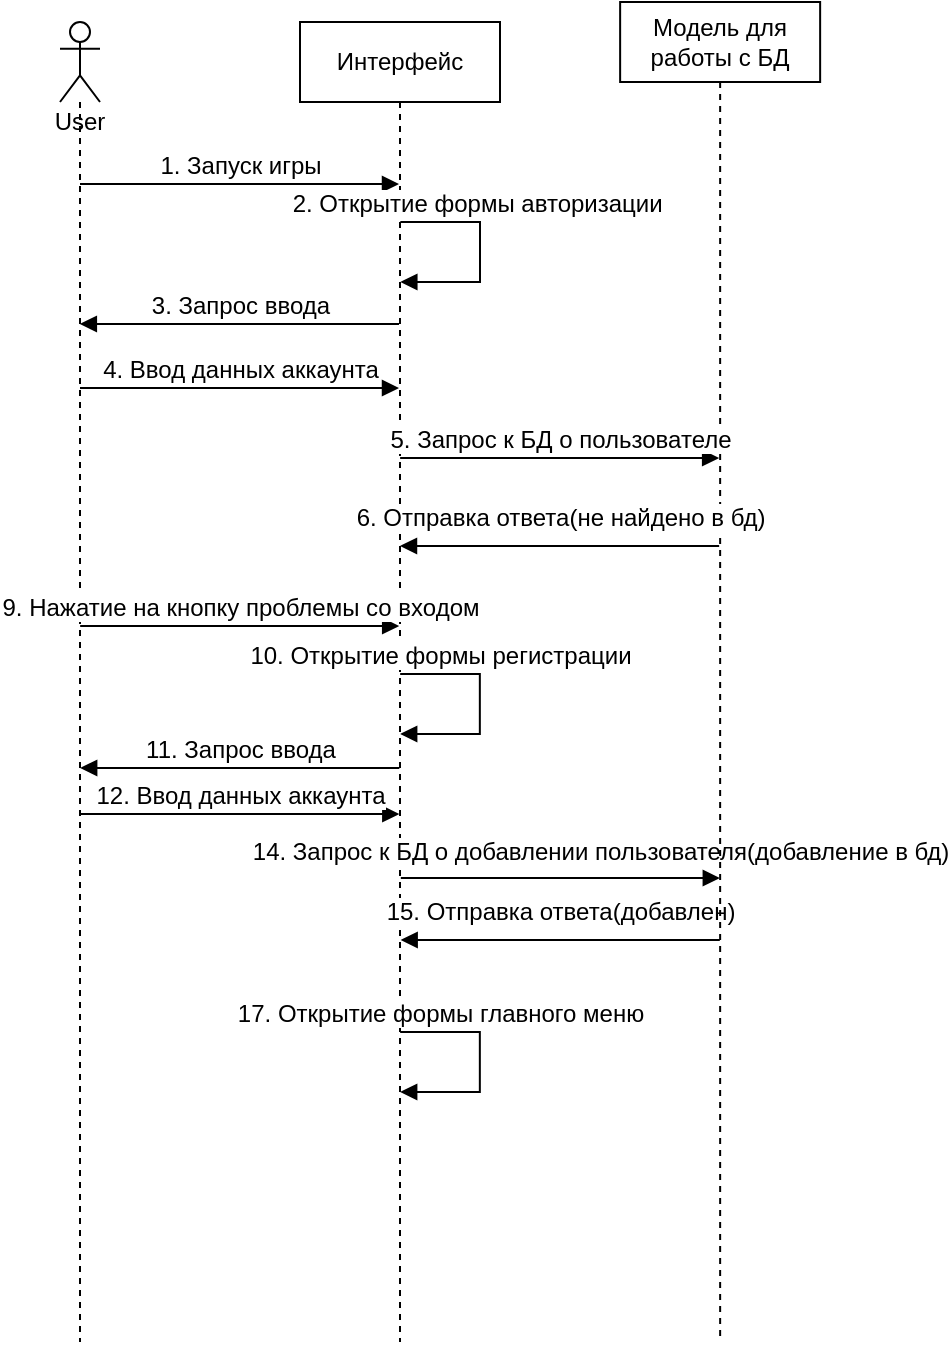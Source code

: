 <mxfile version="12.6.5" type="device"><diagram id="BXTOaoRvcLqBYW7BYsc-" name="Page-1"><mxGraphModel dx="3095" dy="880" grid="0" gridSize="10" guides="1" tooltips="1" connect="1" arrows="1" fold="1" page="0" pageScale="1" pageWidth="827" pageHeight="1169" math="0" shadow="0"><root><mxCell id="0"/><mxCell id="1" parent="0"/><mxCell id="xa64twlrUfvjGYoAZp2Y-17" value="&lt;font style=&quot;font-size: 12px&quot;&gt;User&lt;/font&gt;" style="shape=umlLifeline;participant=umlActor;perimeter=lifelinePerimeter;whiteSpace=wrap;html=1;container=1;collapsible=0;recursiveResize=0;verticalAlign=top;spacingTop=36;outlineConnect=0;size=40;rounded=0;" vertex="1" parent="1"><mxGeometry x="-2026" y="-181" width="20" height="660" as="geometry"/></mxCell><mxCell id="xa64twlrUfvjGYoAZp2Y-18" value="1. Запуск игры" style="html=1;verticalAlign=bottom;endArrow=block;rounded=0;fontSize=12;" edge="1" parent="xa64twlrUfvjGYoAZp2Y-17"><mxGeometry width="80" relative="1" as="geometry"><mxPoint x="10" y="81" as="sourcePoint"/><mxPoint x="169.5" y="81" as="targetPoint"/></mxGeometry></mxCell><mxCell id="xa64twlrUfvjGYoAZp2Y-19" value="Интерфейс" style="shape=umlLifeline;perimeter=lifelinePerimeter;whiteSpace=wrap;html=1;container=1;collapsible=0;recursiveResize=0;outlineConnect=0;rounded=0;gradientColor=none;" vertex="1" parent="1"><mxGeometry x="-1906" y="-181" width="100" height="660" as="geometry"/></mxCell><mxCell id="xa64twlrUfvjGYoAZp2Y-20" value="10. Открытие формы регистрации" style="html=1;verticalAlign=bottom;endArrow=block;rounded=0;fontSize=12;" edge="1" parent="xa64twlrUfvjGYoAZp2Y-19"><mxGeometry x="-0.635" width="80" relative="1" as="geometry"><mxPoint x="50.087" y="326" as="sourcePoint"/><mxPoint x="50.087" y="356" as="targetPoint"/><Array as="points"><mxPoint x="89.92" y="326"/><mxPoint x="89.92" y="356"/></Array><mxPoint as="offset"/></mxGeometry></mxCell><mxCell id="xa64twlrUfvjGYoAZp2Y-21" value="17. Открытие формы главного меню" style="html=1;verticalAlign=bottom;endArrow=block;rounded=0;fontSize=12;" edge="1" parent="xa64twlrUfvjGYoAZp2Y-19"><mxGeometry x="-0.635" width="80" relative="1" as="geometry"><mxPoint x="50.087" y="505" as="sourcePoint"/><mxPoint x="50.087" y="535" as="targetPoint"/><Array as="points"><mxPoint x="89.92" y="505"/><mxPoint x="89.92" y="535"/></Array><mxPoint as="offset"/></mxGeometry></mxCell><mxCell id="xa64twlrUfvjGYoAZp2Y-22" value="9. Нажатие на кнопку проблемы со входом" style="html=1;verticalAlign=bottom;endArrow=block;rounded=0;fontSize=12;" edge="1" parent="xa64twlrUfvjGYoAZp2Y-19"><mxGeometry x="0.003" width="80" relative="1" as="geometry"><mxPoint x="-109.91" y="302.0" as="sourcePoint"/><mxPoint x="49.59" y="302.0" as="targetPoint"/><mxPoint as="offset"/></mxGeometry></mxCell><mxCell id="xa64twlrUfvjGYoAZp2Y-23" value="11. Запрос ввода" style="html=1;verticalAlign=bottom;endArrow=block;rounded=0;fontSize=12;" edge="1" parent="xa64twlrUfvjGYoAZp2Y-19"><mxGeometry x="-0.004" width="80" relative="1" as="geometry"><mxPoint x="49.66" y="373" as="sourcePoint"/><mxPoint x="-109.911" y="373" as="targetPoint"/><Array as="points"><mxPoint x="0.16" y="373"/><mxPoint x="-59.84" y="373"/></Array><mxPoint as="offset"/></mxGeometry></mxCell><mxCell id="xa64twlrUfvjGYoAZp2Y-24" value="12. Ввод данных аккаунта" style="html=1;verticalAlign=bottom;endArrow=block;rounded=0;fontSize=12;" edge="1" parent="xa64twlrUfvjGYoAZp2Y-19"><mxGeometry x="0.002" width="80" relative="1" as="geometry"><mxPoint x="-109.84" y="396.0" as="sourcePoint"/><mxPoint x="49.66" y="396.0" as="targetPoint"/><mxPoint as="offset"/></mxGeometry></mxCell><mxCell id="xa64twlrUfvjGYoAZp2Y-25" value="15. Отправка ответа(добавлен)" style="html=1;verticalAlign=bottom;endArrow=block;rounded=0;fontSize=12;shadow=0;" edge="1" parent="xa64twlrUfvjGYoAZp2Y-19"><mxGeometry x="-0.0" y="-5" width="80" relative="1" as="geometry"><mxPoint x="209.91" y="459" as="sourcePoint"/><mxPoint x="50.339" y="459" as="targetPoint"/><Array as="points"><mxPoint x="80.41" y="459"/></Array><mxPoint as="offset"/></mxGeometry></mxCell><mxCell id="xa64twlrUfvjGYoAZp2Y-26" value="14. Запрос к БД о добавлении пользователя(добавление в бд)" style="html=1;verticalAlign=bottom;endArrow=block;rounded=0;fontSize=12;" edge="1" parent="xa64twlrUfvjGYoAZp2Y-19"><mxGeometry x="0.25" y="4" width="80" relative="1" as="geometry"><mxPoint x="50.41" y="428" as="sourcePoint"/><mxPoint x="209.91" y="428" as="targetPoint"/><mxPoint as="offset"/></mxGeometry></mxCell><mxCell id="xa64twlrUfvjGYoAZp2Y-27" value="Модель для работы с БД" style="shape=umlLifeline;perimeter=lifelinePerimeter;whiteSpace=wrap;html=1;container=1;collapsible=0;recursiveResize=0;outlineConnect=0;rounded=0;gradientColor=none;" vertex="1" parent="1"><mxGeometry x="-1745.93" y="-191" width="100" height="670" as="geometry"/></mxCell><mxCell id="xa64twlrUfvjGYoAZp2Y-28" value="3. Запрос ввода" style="html=1;verticalAlign=bottom;endArrow=block;rounded=0;fontSize=12;" edge="1" parent="1"><mxGeometry x="-0.004" width="80" relative="1" as="geometry"><mxPoint x="-1856.5" y="-30" as="sourcePoint"/><mxPoint x="-2016.071" y="-30" as="targetPoint"/><Array as="points"><mxPoint x="-1906" y="-30"/><mxPoint x="-1966" y="-30"/></Array><mxPoint as="offset"/></mxGeometry></mxCell><mxCell id="xa64twlrUfvjGYoAZp2Y-30" value="2. Открытие формы авторизации&amp;nbsp;" style="html=1;verticalAlign=bottom;endArrow=block;rounded=0;fontSize=12;" edge="1" parent="1"><mxGeometry x="-0.274" width="80" relative="1" as="geometry"><mxPoint x="-1855.833" y="-81" as="sourcePoint"/><mxPoint x="-1855.833" y="-51" as="targetPoint"/><Array as="points"><mxPoint x="-1816" y="-81"/><mxPoint x="-1816" y="-51"/></Array><mxPoint as="offset"/></mxGeometry></mxCell><mxCell id="xa64twlrUfvjGYoAZp2Y-31" value="4. Ввод данных аккаунта" style="html=1;verticalAlign=bottom;endArrow=block;rounded=0;fontSize=12;" edge="1" parent="1"><mxGeometry x="0.003" width="80" relative="1" as="geometry"><mxPoint x="-2016" y="2" as="sourcePoint"/><mxPoint x="-1856.5" y="2" as="targetPoint"/><mxPoint as="offset"/></mxGeometry></mxCell><mxCell id="xa64twlrUfvjGYoAZp2Y-32" value="5. Запрос к БД о пользователе" style="html=1;verticalAlign=bottom;endArrow=block;rounded=0;fontSize=12;" edge="1" parent="1"><mxGeometry x="0.003" width="80" relative="1" as="geometry"><mxPoint x="-1855.93" y="37" as="sourcePoint"/><mxPoint x="-1696.43" y="37" as="targetPoint"/><mxPoint as="offset"/></mxGeometry></mxCell><mxCell id="xa64twlrUfvjGYoAZp2Y-34" value="6. Отправка ответа(не найдено в бд)" style="html=1;verticalAlign=bottom;endArrow=block;rounded=0;fontSize=12;shadow=0;" edge="1" parent="1"><mxGeometry x="-0.0" y="-5" width="80" relative="1" as="geometry"><mxPoint x="-1696.43" y="81" as="sourcePoint"/><mxPoint x="-1856.001" y="81" as="targetPoint"/><Array as="points"><mxPoint x="-1825.93" y="81"/></Array><mxPoint as="offset"/></mxGeometry></mxCell></root></mxGraphModel></diagram></mxfile>